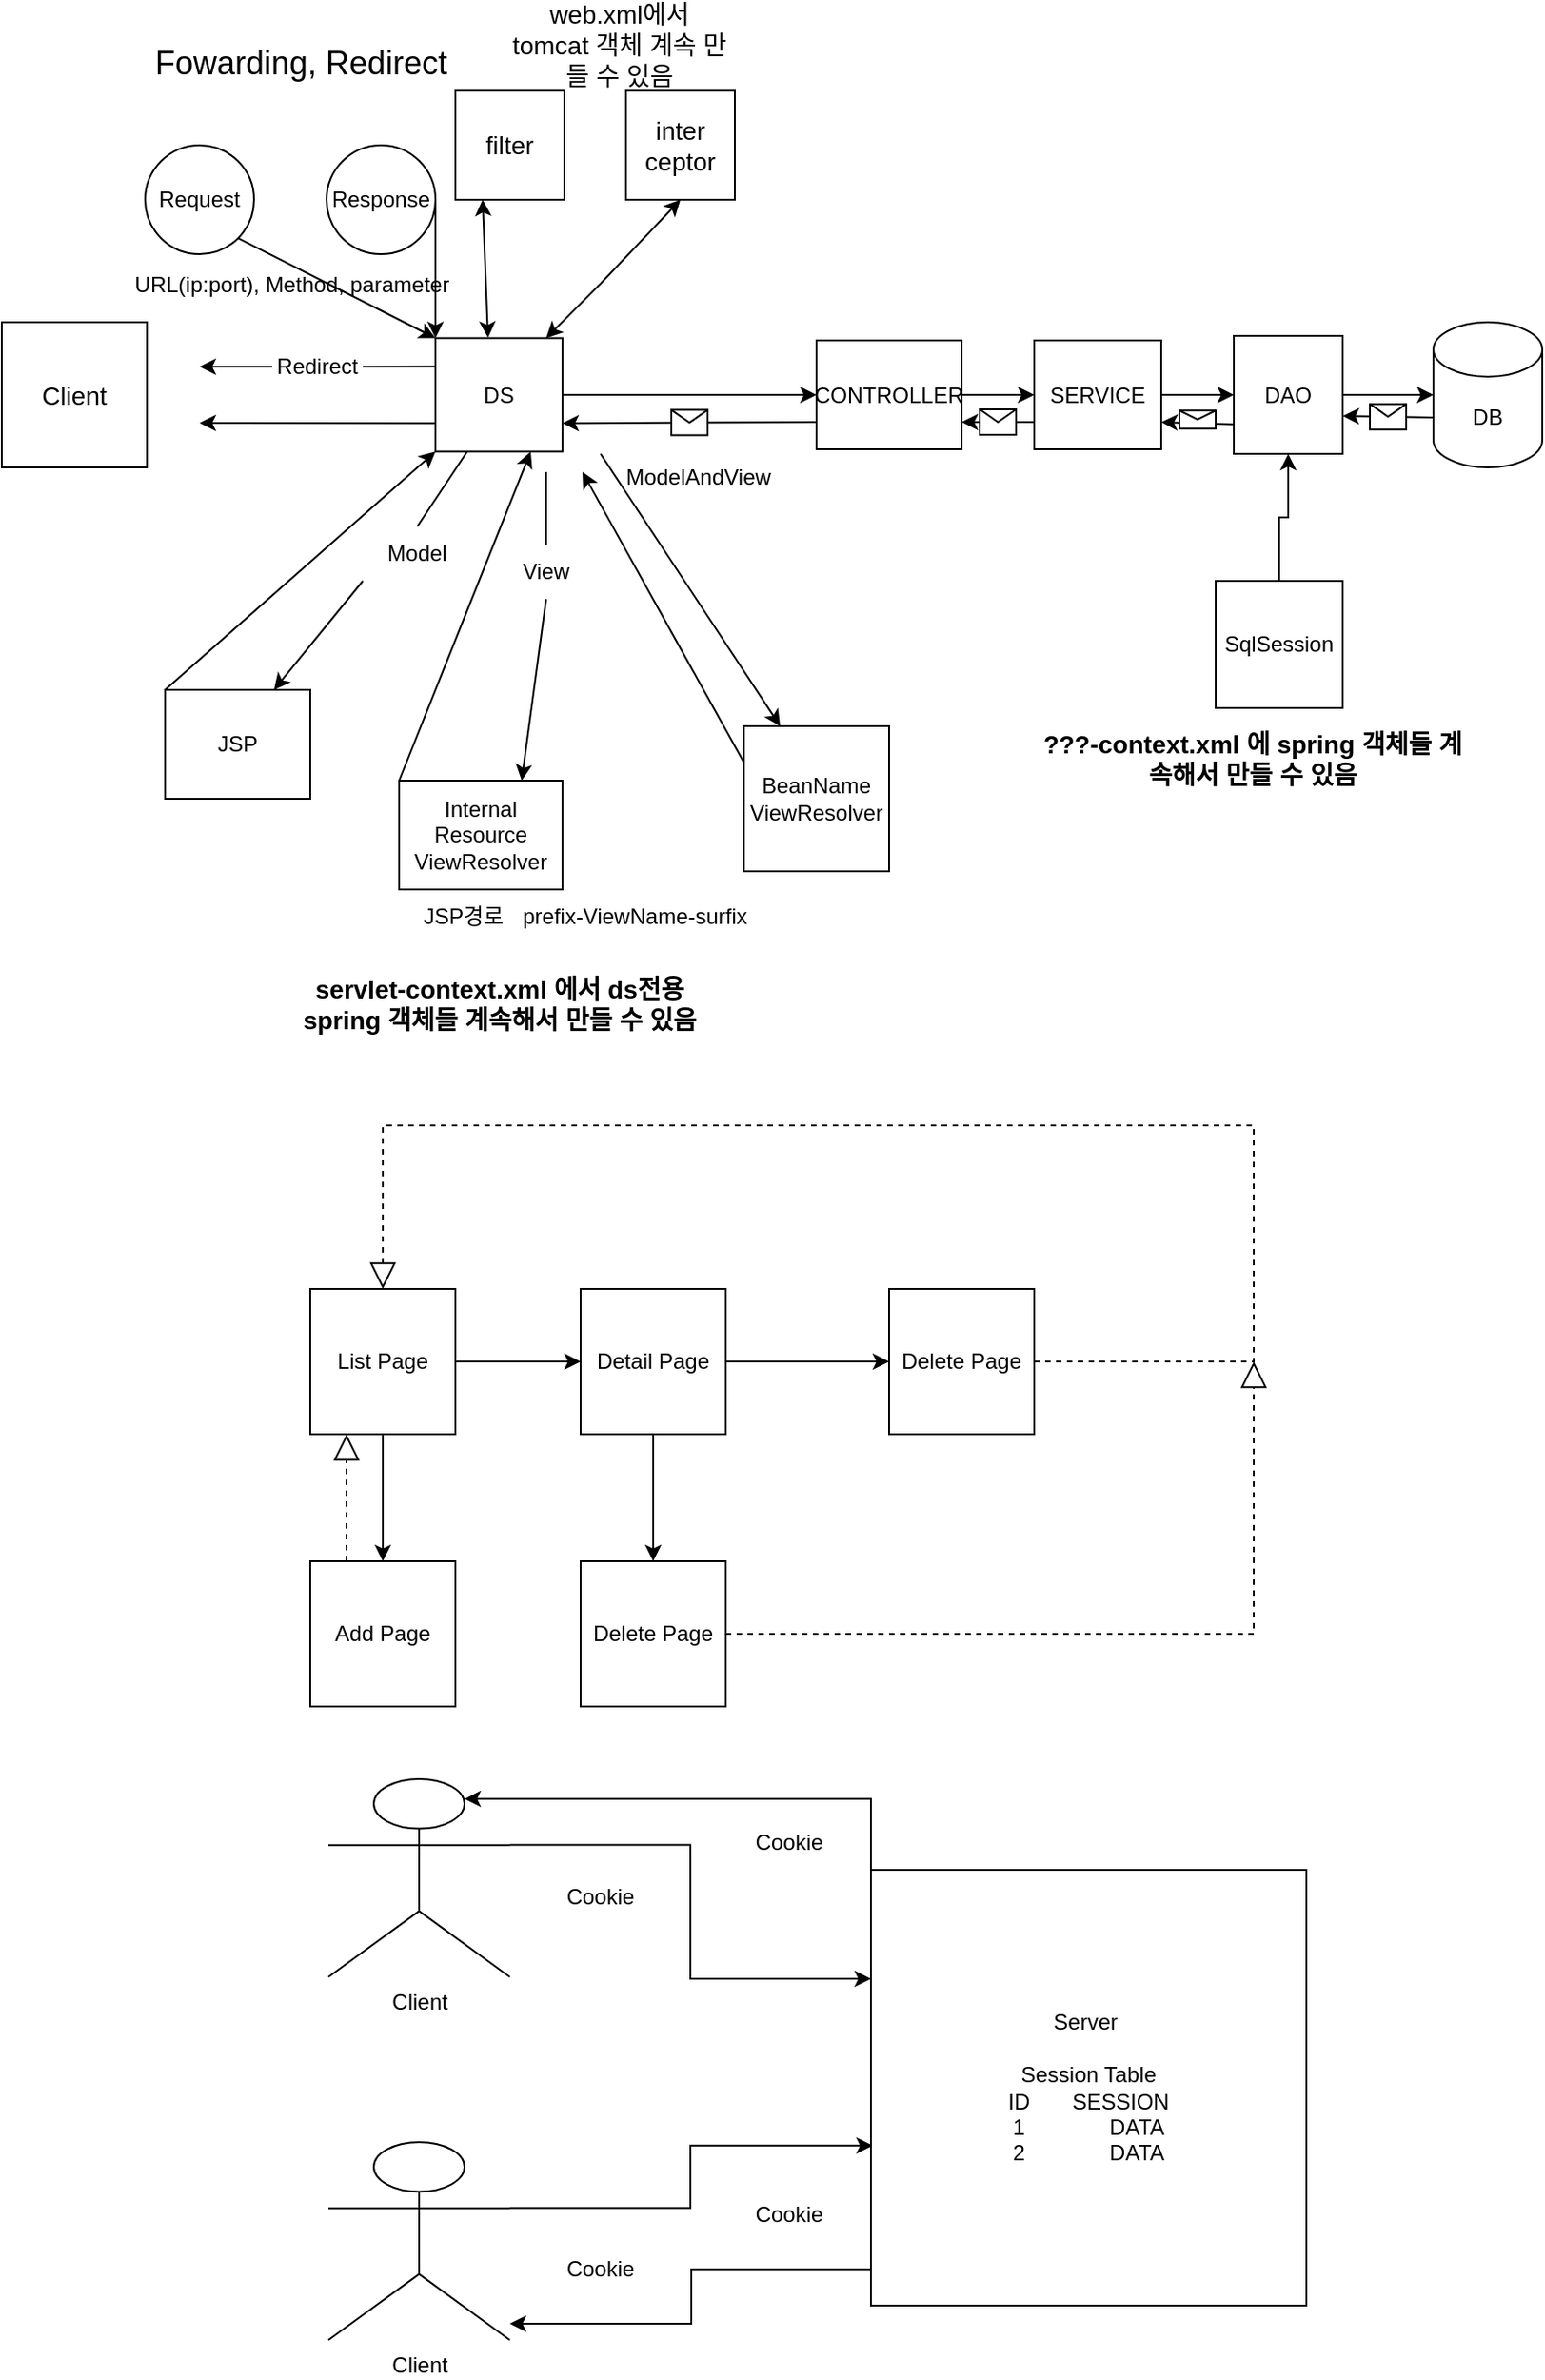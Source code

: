 <mxfile version="20.8.23" type="github" pages="4">
  <diagram name="페이지-1" id="sayw9rO7tbvS01IIlFyr">
    <mxGraphModel dx="2232" dy="864" grid="1" gridSize="10" guides="1" tooltips="1" connect="1" arrows="1" fold="1" page="1" pageScale="1" pageWidth="827" pageHeight="1169" math="0" shadow="0">
      <root>
        <mxCell id="0" />
        <mxCell id="1" parent="0" />
        <mxCell id="9UvphXqQE4aDw9bfN-vL-2" value="DAO" style="whiteSpace=wrap;html=1;" parent="1" vertex="1">
          <mxGeometry x="629" y="205" width="60" height="65" as="geometry" />
        </mxCell>
        <mxCell id="9UvphXqQE4aDw9bfN-vL-3" value="SERVICE" style="whiteSpace=wrap;html=1;" parent="1" vertex="1">
          <mxGeometry x="519" y="207.5" width="70" height="60" as="geometry" />
        </mxCell>
        <mxCell id="9UvphXqQE4aDw9bfN-vL-5" value="CONTROLLER" style="whiteSpace=wrap;html=1;" parent="1" vertex="1">
          <mxGeometry x="399" y="207.5" width="80" height="60" as="geometry" />
        </mxCell>
        <mxCell id="9UvphXqQE4aDw9bfN-vL-7" value="DS" style="whiteSpace=wrap;html=1;" parent="1" vertex="1">
          <mxGeometry x="189" y="206.25" width="70" height="62.5" as="geometry" />
        </mxCell>
        <mxCell id="9UvphXqQE4aDw9bfN-vL-9" value="JSP" style="rounded=0;whiteSpace=wrap;html=1;" parent="1" vertex="1">
          <mxGeometry x="40" y="400" width="80" height="60" as="geometry" />
        </mxCell>
        <mxCell id="9UvphXqQE4aDw9bfN-vL-10" value="Internal&lt;br&gt;Resource&lt;br&gt;ViewResolver" style="rounded=0;whiteSpace=wrap;html=1;" parent="1" vertex="1">
          <mxGeometry x="169" y="450" width="90" height="60" as="geometry" />
        </mxCell>
        <mxCell id="9UvphXqQE4aDw9bfN-vL-15" value="" style="endArrow=classic;html=1;rounded=0;entryX=0;entryY=0.5;entryDx=0;entryDy=0;" parent="1" source="9UvphXqQE4aDw9bfN-vL-7" target="9UvphXqQE4aDw9bfN-vL-5" edge="1">
          <mxGeometry width="50" height="50" relative="1" as="geometry">
            <mxPoint x="219" y="290" as="sourcePoint" />
            <mxPoint x="289.711" y="240" as="targetPoint" />
          </mxGeometry>
        </mxCell>
        <mxCell id="9UvphXqQE4aDw9bfN-vL-16" value="" style="endArrow=classic;html=1;rounded=0;entryX=0;entryY=0.5;entryDx=0;entryDy=0;" parent="1" source="9UvphXqQE4aDw9bfN-vL-5" target="9UvphXqQE4aDw9bfN-vL-3" edge="1">
          <mxGeometry width="50" height="50" relative="1" as="geometry">
            <mxPoint x="399" y="290" as="sourcePoint" />
            <mxPoint x="439" y="240" as="targetPoint" />
          </mxGeometry>
        </mxCell>
        <mxCell id="9UvphXqQE4aDw9bfN-vL-17" value="" style="endArrow=classic;html=1;rounded=0;entryX=0;entryY=0.5;entryDx=0;entryDy=0;" parent="1" source="9UvphXqQE4aDw9bfN-vL-3" target="9UvphXqQE4aDw9bfN-vL-2" edge="1">
          <mxGeometry width="50" height="50" relative="1" as="geometry">
            <mxPoint x="549" y="290" as="sourcePoint" />
            <mxPoint x="619.711" y="240" as="targetPoint" />
          </mxGeometry>
        </mxCell>
        <mxCell id="9UvphXqQE4aDw9bfN-vL-19" value="" style="endArrow=classic;html=1;rounded=0;entryX=0;entryY=0.5;entryDx=0;entryDy=0;entryPerimeter=0;" parent="1" source="9UvphXqQE4aDw9bfN-vL-2" target="9UvphXqQE4aDw9bfN-vL-39" edge="1">
          <mxGeometry width="50" height="50" relative="1" as="geometry">
            <mxPoint x="699" y="290" as="sourcePoint" />
            <mxPoint x="729" y="243" as="targetPoint" />
          </mxGeometry>
        </mxCell>
        <mxCell id="9UvphXqQE4aDw9bfN-vL-27" value="" style="endArrow=classic;html=1;rounded=0;entryX=1;entryY=0.75;entryDx=0;entryDy=0;exitX=0;exitY=0.75;exitDx=0;exitDy=0;" parent="1" source="9UvphXqQE4aDw9bfN-vL-3" target="9UvphXqQE4aDw9bfN-vL-5" edge="1">
          <mxGeometry relative="1" as="geometry">
            <mxPoint x="377.5" y="260" as="sourcePoint" />
            <mxPoint x="277.5" y="260" as="targetPoint" />
          </mxGeometry>
        </mxCell>
        <mxCell id="9UvphXqQE4aDw9bfN-vL-28" value="" style="shape=message;html=1;outlineConnect=0;" parent="9UvphXqQE4aDw9bfN-vL-27" vertex="1">
          <mxGeometry width="20" height="14" relative="1" as="geometry">
            <mxPoint x="-10" y="-7" as="offset" />
          </mxGeometry>
        </mxCell>
        <mxCell id="9UvphXqQE4aDw9bfN-vL-29" value="" style="endArrow=classic;html=1;rounded=0;exitX=0;exitY=0.75;exitDx=0;exitDy=0;entryX=1;entryY=0.75;entryDx=0;entryDy=0;" parent="1" source="9UvphXqQE4aDw9bfN-vL-2" target="9UvphXqQE4aDw9bfN-vL-3" edge="1">
          <mxGeometry relative="1" as="geometry">
            <mxPoint x="529" y="260" as="sourcePoint" />
            <mxPoint x="439" y="260" as="targetPoint" />
          </mxGeometry>
        </mxCell>
        <mxCell id="9UvphXqQE4aDw9bfN-vL-30" value="" style="shape=message;html=1;outlineConnect=0;" parent="9UvphXqQE4aDw9bfN-vL-29" vertex="1">
          <mxGeometry width="20" height="10" relative="1" as="geometry">
            <mxPoint x="-10" y="-7" as="offset" />
          </mxGeometry>
        </mxCell>
        <mxCell id="9UvphXqQE4aDw9bfN-vL-35" value="" style="endArrow=classic;html=1;rounded=0;entryX=1;entryY=0.679;entryDx=0;entryDy=0;exitX=0;exitY=0;exitDx=0;exitDy=52.5;exitPerimeter=0;entryPerimeter=0;" parent="1" source="9UvphXqQE4aDw9bfN-vL-39" target="9UvphXqQE4aDw9bfN-vL-2" edge="1">
          <mxGeometry relative="1" as="geometry">
            <mxPoint x="729" y="263" as="sourcePoint" />
            <mxPoint x="599" y="260" as="targetPoint" />
          </mxGeometry>
        </mxCell>
        <mxCell id="9UvphXqQE4aDw9bfN-vL-36" value="" style="shape=message;html=1;outlineConnect=0;" parent="9UvphXqQE4aDw9bfN-vL-35" vertex="1">
          <mxGeometry width="20" height="14" relative="1" as="geometry">
            <mxPoint x="-10" y="-7" as="offset" />
          </mxGeometry>
        </mxCell>
        <mxCell id="9UvphXqQE4aDw9bfN-vL-37" value="ModelAndView" style="text;html=1;strokeColor=none;fillColor=none;align=center;verticalAlign=middle;whiteSpace=wrap;rounded=0;" parent="1" vertex="1">
          <mxGeometry x="289" y="267.5" width="90" height="30" as="geometry" />
        </mxCell>
        <mxCell id="9UvphXqQE4aDw9bfN-vL-39" value="DB" style="shape=cylinder3;whiteSpace=wrap;html=1;boundedLbl=1;backgroundOutline=1;size=15;" parent="1" vertex="1">
          <mxGeometry x="739" y="197.5" width="60" height="80" as="geometry" />
        </mxCell>
        <mxCell id="9UvphXqQE4aDw9bfN-vL-41" value="" style="endArrow=classic;html=1;rounded=0;exitX=0;exitY=0.75;exitDx=0;exitDy=0;entryX=1;entryY=0.75;entryDx=0;entryDy=0;" parent="1" source="9UvphXqQE4aDw9bfN-vL-5" target="9UvphXqQE4aDw9bfN-vL-7" edge="1">
          <mxGeometry relative="1" as="geometry">
            <mxPoint x="209" y="260" as="sourcePoint" />
            <mxPoint x="139" y="260" as="targetPoint" />
          </mxGeometry>
        </mxCell>
        <mxCell id="9UvphXqQE4aDw9bfN-vL-42" value="" style="shape=message;html=1;outlineConnect=0;" parent="9UvphXqQE4aDw9bfN-vL-41" vertex="1">
          <mxGeometry width="20" height="14" relative="1" as="geometry">
            <mxPoint x="-10" y="-7" as="offset" />
          </mxGeometry>
        </mxCell>
        <mxCell id="9UvphXqQE4aDw9bfN-vL-43" value="" style="endArrow=classic;html=1;rounded=0;entryX=0;entryY=1;entryDx=0;entryDy=0;exitX=0;exitY=0;exitDx=0;exitDy=0;" parent="1" source="9UvphXqQE4aDw9bfN-vL-9" target="9UvphXqQE4aDw9bfN-vL-7" edge="1">
          <mxGeometry width="50" height="50" relative="1" as="geometry">
            <mxPoint x="139" y="370" as="sourcePoint" />
            <mxPoint x="189" y="320" as="targetPoint" />
          </mxGeometry>
        </mxCell>
        <mxCell id="9UvphXqQE4aDw9bfN-vL-44" value="" style="endArrow=classic;html=1;rounded=0;entryX=0.75;entryY=0;entryDx=0;entryDy=0;startArrow=none;exitX=0;exitY=1;exitDx=0;exitDy=0;" parent="1" source="9UvphXqQE4aDw9bfN-vL-45" target="9UvphXqQE4aDw9bfN-vL-9" edge="1">
          <mxGeometry width="50" height="50" relative="1" as="geometry">
            <mxPoint x="159" y="340" as="sourcePoint" />
            <mxPoint x="269" y="300" as="targetPoint" />
          </mxGeometry>
        </mxCell>
        <mxCell id="9UvphXqQE4aDw9bfN-vL-46" value="" style="endArrow=none;html=1;rounded=0;entryX=0.5;entryY=0;entryDx=0;entryDy=0;exitX=0.25;exitY=1;exitDx=0;exitDy=0;" parent="1" source="9UvphXqQE4aDw9bfN-vL-7" target="9UvphXqQE4aDw9bfN-vL-45" edge="1">
          <mxGeometry width="50" height="50" relative="1" as="geometry">
            <mxPoint x="236.5" y="268.75" as="sourcePoint" />
            <mxPoint x="199" y="370" as="targetPoint" />
          </mxGeometry>
        </mxCell>
        <mxCell id="9UvphXqQE4aDw9bfN-vL-45" value="Model" style="text;html=1;strokeColor=none;fillColor=none;align=center;verticalAlign=middle;whiteSpace=wrap;rounded=0;" parent="1" vertex="1">
          <mxGeometry x="149" y="310" width="60" height="30" as="geometry" />
        </mxCell>
        <mxCell id="9UvphXqQE4aDw9bfN-vL-47" value="" style="endArrow=classic;html=1;rounded=0;exitX=0;exitY=0;exitDx=0;exitDy=0;entryX=0.75;entryY=1;entryDx=0;entryDy=0;" parent="1" source="9UvphXqQE4aDw9bfN-vL-10" target="9UvphXqQE4aDw9bfN-vL-7" edge="1">
          <mxGeometry width="50" height="50" relative="1" as="geometry">
            <mxPoint x="279" y="350" as="sourcePoint" />
            <mxPoint x="329" y="300" as="targetPoint" />
          </mxGeometry>
        </mxCell>
        <mxCell id="9UvphXqQE4aDw9bfN-vL-48" value="" style="endArrow=classic;html=1;rounded=0;entryX=0.75;entryY=0;entryDx=0;entryDy=0;startArrow=none;" parent="1" target="9UvphXqQE4aDw9bfN-vL-10" edge="1">
          <mxGeometry width="50" height="50" relative="1" as="geometry">
            <mxPoint x="250" y="350" as="sourcePoint" />
            <mxPoint x="359" y="350" as="targetPoint" />
            <Array as="points" />
          </mxGeometry>
        </mxCell>
        <mxCell id="9UvphXqQE4aDw9bfN-vL-49" value="" style="endArrow=none;html=1;rounded=0;entryX=0.5;entryY=0;entryDx=0;entryDy=0;" parent="1" target="9UvphXqQE4aDw9bfN-vL-50" edge="1">
          <mxGeometry width="50" height="50" relative="1" as="geometry">
            <mxPoint x="250" y="280" as="sourcePoint" />
            <mxPoint x="356.5" y="370" as="targetPoint" />
          </mxGeometry>
        </mxCell>
        <mxCell id="9UvphXqQE4aDw9bfN-vL-50" value="View" style="text;html=1;strokeColor=none;fillColor=none;align=center;verticalAlign=middle;whiteSpace=wrap;rounded=0;" parent="1" vertex="1">
          <mxGeometry x="220" y="320" width="60" height="30" as="geometry" />
        </mxCell>
        <mxCell id="9UvphXqQE4aDw9bfN-vL-51" value="Request" style="ellipse;whiteSpace=wrap;html=1;aspect=fixed;" parent="1" vertex="1">
          <mxGeometry x="29" y="100" width="60" height="60" as="geometry" />
        </mxCell>
        <mxCell id="9UvphXqQE4aDw9bfN-vL-52" value="Response" style="ellipse;whiteSpace=wrap;html=1;aspect=fixed;" parent="1" vertex="1">
          <mxGeometry x="129" y="100" width="60" height="60" as="geometry" />
        </mxCell>
        <mxCell id="9UvphXqQE4aDw9bfN-vL-53" value="" style="endArrow=classic;html=1;rounded=0;entryX=0;entryY=0;entryDx=0;entryDy=0;exitX=1;exitY=0.5;exitDx=0;exitDy=0;" parent="1" source="9UvphXqQE4aDw9bfN-vL-52" target="9UvphXqQE4aDw9bfN-vL-7" edge="1">
          <mxGeometry width="50" height="50" relative="1" as="geometry">
            <mxPoint x="99" y="230" as="sourcePoint" />
            <mxPoint x="149" y="180" as="targetPoint" />
          </mxGeometry>
        </mxCell>
        <mxCell id="9UvphXqQE4aDw9bfN-vL-54" value="" style="endArrow=classic;html=1;rounded=0;entryX=0;entryY=0;entryDx=0;entryDy=0;exitX=1;exitY=1;exitDx=0;exitDy=0;" parent="1" source="9UvphXqQE4aDw9bfN-vL-51" target="9UvphXqQE4aDw9bfN-vL-7" edge="1">
          <mxGeometry width="50" height="50" relative="1" as="geometry">
            <mxPoint x="69" y="230" as="sourcePoint" />
            <mxPoint x="119" y="180" as="targetPoint" />
          </mxGeometry>
        </mxCell>
        <mxCell id="9UvphXqQE4aDw9bfN-vL-55" value="prefix-ViewName-surfix" style="text;html=1;strokeColor=none;fillColor=none;align=center;verticalAlign=middle;whiteSpace=wrap;rounded=0;" parent="1" vertex="1">
          <mxGeometry x="219" y="510" width="160" height="30" as="geometry" />
        </mxCell>
        <mxCell id="9UvphXqQE4aDw9bfN-vL-56" value="&lt;font style=&quot;font-size: 18px;&quot;&gt;Fowarding, Redirect&lt;/font&gt;" style="text;html=1;strokeColor=none;fillColor=none;align=center;verticalAlign=middle;whiteSpace=wrap;rounded=0;" parent="1" vertex="1">
          <mxGeometry x="30" y="40" width="170" height="30" as="geometry" />
        </mxCell>
        <mxCell id="9UvphXqQE4aDw9bfN-vL-57" value="&lt;font style=&quot;font-size: 12px;&quot;&gt;URL(ip:port), Method, parameter&lt;/font&gt;" style="text;html=1;strokeColor=none;fillColor=none;align=center;verticalAlign=middle;whiteSpace=wrap;rounded=0;fontSize=18;" parent="1" vertex="1">
          <mxGeometry y="160" width="220" height="30" as="geometry" />
        </mxCell>
        <mxCell id="9UvphXqQE4aDw9bfN-vL-58" value="" style="endArrow=classic;html=1;rounded=0;fontSize=12;exitX=0;exitY=0.5;exitDx=0;exitDy=0;startArrow=none;" parent="1" source="9UvphXqQE4aDw9bfN-vL-61" edge="1">
          <mxGeometry width="50" height="50" relative="1" as="geometry">
            <mxPoint x="109" y="260" as="sourcePoint" />
            <mxPoint x="59" y="222" as="targetPoint" />
          </mxGeometry>
        </mxCell>
        <mxCell id="9UvphXqQE4aDw9bfN-vL-59" value="" style="endArrow=classic;html=1;rounded=0;fontSize=12;exitX=0;exitY=0.75;exitDx=0;exitDy=0;" parent="1" source="9UvphXqQE4aDw9bfN-vL-7" edge="1">
          <mxGeometry width="50" height="50" relative="1" as="geometry">
            <mxPoint x="109" y="290" as="sourcePoint" />
            <mxPoint x="59" y="253" as="targetPoint" />
          </mxGeometry>
        </mxCell>
        <mxCell id="9UvphXqQE4aDw9bfN-vL-60" value="" style="endArrow=none;html=1;rounded=0;fontSize=12;exitX=0;exitY=0.25;exitDx=0;exitDy=0;" parent="1" source="9UvphXqQE4aDw9bfN-vL-7" target="9UvphXqQE4aDw9bfN-vL-61" edge="1">
          <mxGeometry width="50" height="50" relative="1" as="geometry">
            <mxPoint x="189" y="221.875" as="sourcePoint" />
            <mxPoint x="59" y="222" as="targetPoint" />
          </mxGeometry>
        </mxCell>
        <mxCell id="9UvphXqQE4aDw9bfN-vL-61" value="Redirect" style="text;html=1;strokeColor=none;fillColor=none;align=center;verticalAlign=middle;whiteSpace=wrap;rounded=0;fontSize=12;" parent="1" vertex="1">
          <mxGeometry x="99" y="207" width="50" height="30" as="geometry" />
        </mxCell>
        <mxCell id="LHPNSRR_vipN_zTF92HG-1" value="JSP경로" style="text;html=1;align=center;verticalAlign=middle;resizable=0;points=[];autosize=1;strokeColor=none;fillColor=none;" parent="1" vertex="1">
          <mxGeometry x="169" y="510" width="70" height="30" as="geometry" />
        </mxCell>
        <mxCell id="F3mSPRoAX71vT5a_9Pu8-4" value="" style="edgeStyle=orthogonalEdgeStyle;rounded=0;orthogonalLoop=1;jettySize=auto;html=1;" parent="1" source="F3mSPRoAX71vT5a_9Pu8-1" target="F3mSPRoAX71vT5a_9Pu8-3" edge="1">
          <mxGeometry relative="1" as="geometry" />
        </mxCell>
        <mxCell id="F3mSPRoAX71vT5a_9Pu8-5" value="" style="edgeStyle=orthogonalEdgeStyle;rounded=0;orthogonalLoop=1;jettySize=auto;html=1;" parent="1" source="F3mSPRoAX71vT5a_9Pu8-1" target="F3mSPRoAX71vT5a_9Pu8-2" edge="1">
          <mxGeometry relative="1" as="geometry" />
        </mxCell>
        <mxCell id="F3mSPRoAX71vT5a_9Pu8-1" value="List Page" style="whiteSpace=wrap;html=1;aspect=fixed;" parent="1" vertex="1">
          <mxGeometry x="120" y="730" width="80" height="80" as="geometry" />
        </mxCell>
        <mxCell id="F3mSPRoAX71vT5a_9Pu8-10" value="" style="edgeStyle=orthogonalEdgeStyle;rounded=0;orthogonalLoop=1;jettySize=auto;html=1;" parent="1" source="F3mSPRoAX71vT5a_9Pu8-2" target="F3mSPRoAX71vT5a_9Pu8-7" edge="1">
          <mxGeometry relative="1" as="geometry" />
        </mxCell>
        <mxCell id="F3mSPRoAX71vT5a_9Pu8-13" value="" style="edgeStyle=orthogonalEdgeStyle;rounded=0;orthogonalLoop=1;jettySize=auto;html=1;" parent="1" source="F3mSPRoAX71vT5a_9Pu8-2" target="F3mSPRoAX71vT5a_9Pu8-12" edge="1">
          <mxGeometry relative="1" as="geometry" />
        </mxCell>
        <mxCell id="F3mSPRoAX71vT5a_9Pu8-2" value="Detail Page" style="whiteSpace=wrap;html=1;aspect=fixed;" parent="1" vertex="1">
          <mxGeometry x="269" y="730" width="80" height="80" as="geometry" />
        </mxCell>
        <mxCell id="F3mSPRoAX71vT5a_9Pu8-3" value="Add Page" style="whiteSpace=wrap;html=1;aspect=fixed;" parent="1" vertex="1">
          <mxGeometry x="120" y="880" width="80" height="80" as="geometry" />
        </mxCell>
        <mxCell id="F3mSPRoAX71vT5a_9Pu8-7" value="Delete Page" style="whiteSpace=wrap;html=1;aspect=fixed;" parent="1" vertex="1">
          <mxGeometry x="439" y="730" width="80" height="80" as="geometry" />
        </mxCell>
        <mxCell id="F3mSPRoAX71vT5a_9Pu8-8" value="" style="endArrow=block;dashed=1;endFill=0;endSize=12;html=1;rounded=0;exitX=0.25;exitY=0;exitDx=0;exitDy=0;entryX=0.25;entryY=1;entryDx=0;entryDy=0;" parent="1" source="F3mSPRoAX71vT5a_9Pu8-3" target="F3mSPRoAX71vT5a_9Pu8-1" edge="1">
          <mxGeometry width="160" relative="1" as="geometry">
            <mxPoint x="240" y="700" as="sourcePoint" />
            <mxPoint x="400" y="700" as="targetPoint" />
          </mxGeometry>
        </mxCell>
        <mxCell id="F3mSPRoAX71vT5a_9Pu8-11" value="" style="endArrow=block;dashed=1;endFill=0;endSize=12;html=1;rounded=0;exitX=1;exitY=0.5;exitDx=0;exitDy=0;entryX=0.5;entryY=0;entryDx=0;entryDy=0;" parent="1" source="F3mSPRoAX71vT5a_9Pu8-7" target="F3mSPRoAX71vT5a_9Pu8-1" edge="1">
          <mxGeometry width="160" relative="1" as="geometry">
            <mxPoint x="490" y="720" as="sourcePoint" />
            <mxPoint x="400" y="700" as="targetPoint" />
            <Array as="points">
              <mxPoint x="640" y="770" />
              <mxPoint x="640" y="640" />
              <mxPoint x="160" y="640" />
            </Array>
          </mxGeometry>
        </mxCell>
        <mxCell id="F3mSPRoAX71vT5a_9Pu8-12" value="Delete Page" style="whiteSpace=wrap;html=1;aspect=fixed;" parent="1" vertex="1">
          <mxGeometry x="269" y="880" width="80" height="80" as="geometry" />
        </mxCell>
        <mxCell id="F3mSPRoAX71vT5a_9Pu8-14" value="" style="endArrow=block;dashed=1;endFill=0;endSize=12;html=1;rounded=0;exitX=1;exitY=0.5;exitDx=0;exitDy=0;" parent="1" source="F3mSPRoAX71vT5a_9Pu8-12" edge="1">
          <mxGeometry width="160" relative="1" as="geometry">
            <mxPoint x="380" y="919.58" as="sourcePoint" />
            <mxPoint x="640" y="770" as="targetPoint" />
            <Array as="points">
              <mxPoint x="640" y="920" />
            </Array>
          </mxGeometry>
        </mxCell>
        <mxCell id="d8g-K_QxA2grWtrwy55E-10" style="edgeStyle=orthogonalEdgeStyle;rounded=0;orthogonalLoop=1;jettySize=auto;html=1;exitX=1;exitY=0.333;exitDx=0;exitDy=0;exitPerimeter=0;entryX=0;entryY=0.25;entryDx=0;entryDy=0;fontFamily=Helvetica;fontSize=12;fontColor=default;" parent="1" source="d8g-K_QxA2grWtrwy55E-2" target="d8g-K_QxA2grWtrwy55E-9" edge="1">
          <mxGeometry relative="1" as="geometry" />
        </mxCell>
        <mxCell id="d8g-K_QxA2grWtrwy55E-2" value="Client" style="shape=umlActor;verticalLabelPosition=bottom;verticalAlign=top;html=1;outlineConnect=0;" parent="1" vertex="1">
          <mxGeometry x="130" y="1000" width="100" height="109" as="geometry" />
        </mxCell>
        <mxCell id="d8g-K_QxA2grWtrwy55E-11" style="edgeStyle=orthogonalEdgeStyle;rounded=0;orthogonalLoop=1;jettySize=auto;html=1;exitX=1;exitY=0.333;exitDx=0;exitDy=0;exitPerimeter=0;entryX=0.004;entryY=0.633;entryDx=0;entryDy=0;entryPerimeter=0;fontFamily=Helvetica;fontSize=12;fontColor=default;" parent="1" source="d8g-K_QxA2grWtrwy55E-8" target="d8g-K_QxA2grWtrwy55E-9" edge="1">
          <mxGeometry relative="1" as="geometry" />
        </mxCell>
        <mxCell id="d8g-K_QxA2grWtrwy55E-8" value="Client" style="shape=umlActor;verticalLabelPosition=bottom;verticalAlign=top;html=1;outlineConnect=0;" parent="1" vertex="1">
          <mxGeometry x="130" y="1200" width="100" height="109" as="geometry" />
        </mxCell>
        <mxCell id="d8g-K_QxA2grWtrwy55E-12" style="edgeStyle=orthogonalEdgeStyle;rounded=0;orthogonalLoop=1;jettySize=auto;html=1;exitX=0;exitY=0.75;exitDx=0;exitDy=0;fontFamily=Helvetica;fontSize=12;fontColor=default;" parent="1" source="d8g-K_QxA2grWtrwy55E-9" target="d8g-K_QxA2grWtrwy55E-8" edge="1">
          <mxGeometry relative="1" as="geometry">
            <Array as="points">
              <mxPoint x="429" y="1270" />
              <mxPoint x="330" y="1270" />
              <mxPoint x="330" y="1300" />
            </Array>
          </mxGeometry>
        </mxCell>
        <mxCell id="d8g-K_QxA2grWtrwy55E-13" style="edgeStyle=orthogonalEdgeStyle;rounded=0;orthogonalLoop=1;jettySize=auto;html=1;exitX=0;exitY=0;exitDx=0;exitDy=0;entryX=0.75;entryY=0.1;entryDx=0;entryDy=0;entryPerimeter=0;fontFamily=Helvetica;fontSize=12;fontColor=default;" parent="1" source="d8g-K_QxA2grWtrwy55E-9" target="d8g-K_QxA2grWtrwy55E-2" edge="1">
          <mxGeometry relative="1" as="geometry" />
        </mxCell>
        <mxCell id="d8g-K_QxA2grWtrwy55E-9" value="Server&amp;nbsp;&lt;br&gt;&lt;br&gt;Session Table&lt;br&gt;ID&amp;nbsp; &amp;nbsp; &amp;nbsp; &amp;nbsp;SESSION&lt;br&gt;1&amp;nbsp; &amp;nbsp; &amp;nbsp; &amp;nbsp; &amp;nbsp; &amp;nbsp; &amp;nbsp; DATA&lt;br&gt;2&amp;nbsp; &amp;nbsp; &amp;nbsp; &amp;nbsp; &amp;nbsp; &amp;nbsp; &amp;nbsp; DATA" style="whiteSpace=wrap;html=1;aspect=fixed;strokeColor=default;fontFamily=Helvetica;fontSize=12;fontColor=default;fillColor=default;" parent="1" vertex="1">
          <mxGeometry x="429" y="1050" width="240" height="240" as="geometry" />
        </mxCell>
        <mxCell id="d8g-K_QxA2grWtrwy55E-14" value="Cookie" style="text;html=1;strokeColor=none;fillColor=none;align=center;verticalAlign=middle;whiteSpace=wrap;rounded=0;fontSize=12;fontFamily=Helvetica;fontColor=default;" parent="1" vertex="1">
          <mxGeometry x="250" y="1050" width="60" height="30" as="geometry" />
        </mxCell>
        <mxCell id="d8g-K_QxA2grWtrwy55E-15" value="Cookie" style="text;html=1;strokeColor=none;fillColor=none;align=center;verticalAlign=middle;whiteSpace=wrap;rounded=0;fontSize=12;fontFamily=Helvetica;fontColor=default;" parent="1" vertex="1">
          <mxGeometry x="354" y="1020" width="60" height="30" as="geometry" />
        </mxCell>
        <mxCell id="d8g-K_QxA2grWtrwy55E-16" value="Cookie" style="text;html=1;strokeColor=none;fillColor=none;align=center;verticalAlign=middle;whiteSpace=wrap;rounded=0;fontSize=12;fontFamily=Helvetica;fontColor=default;" parent="1" vertex="1">
          <mxGeometry x="249.5" y="1254.5" width="60" height="30" as="geometry" />
        </mxCell>
        <mxCell id="d8g-K_QxA2grWtrwy55E-17" value="Cookie" style="text;html=1;strokeColor=none;fillColor=none;align=center;verticalAlign=middle;whiteSpace=wrap;rounded=0;fontSize=12;fontFamily=Helvetica;fontColor=default;" parent="1" vertex="1">
          <mxGeometry x="353.5" y="1224.5" width="60" height="30" as="geometry" />
        </mxCell>
        <mxCell id="XYoYRP7dbMhdnck9heIl-1" value="BeanName&lt;br&gt;ViewResolver" style="whiteSpace=wrap;html=1;aspect=fixed;" parent="1" vertex="1">
          <mxGeometry x="359" y="420" width="80" height="80" as="geometry" />
        </mxCell>
        <mxCell id="XYoYRP7dbMhdnck9heIl-2" value="" style="endArrow=classic;html=1;rounded=0;exitX=0;exitY=0.25;exitDx=0;exitDy=0;" parent="1" source="XYoYRP7dbMhdnck9heIl-1" edge="1">
          <mxGeometry width="50" height="50" relative="1" as="geometry">
            <mxPoint x="460" y="420" as="sourcePoint" />
            <mxPoint x="270" y="280" as="targetPoint" />
            <Array as="points" />
          </mxGeometry>
        </mxCell>
        <mxCell id="XYoYRP7dbMhdnck9heIl-3" value="" style="endArrow=classic;html=1;rounded=0;entryX=0.25;entryY=0;entryDx=0;entryDy=0;" parent="1" target="XYoYRP7dbMhdnck9heIl-1" edge="1">
          <mxGeometry width="50" height="50" relative="1" as="geometry">
            <mxPoint x="280" y="270" as="sourcePoint" />
            <mxPoint x="500" y="380" as="targetPoint" />
          </mxGeometry>
        </mxCell>
        <mxCell id="XYoYRP7dbMhdnck9heIl-4" value="&lt;font style=&quot;font-size: 14px;&quot;&gt;&lt;b&gt;servlet-context.xml 에서 ds전용 spring 객체들 계속해서 만들 수 있음&lt;br&gt;&lt;/b&gt;&lt;/font&gt;" style="text;html=1;strokeColor=none;fillColor=none;align=center;verticalAlign=middle;whiteSpace=wrap;rounded=0;" parent="1" vertex="1">
          <mxGeometry x="103.5" y="560" width="241" height="25" as="geometry" />
        </mxCell>
        <mxCell id="XYoYRP7dbMhdnck9heIl-5" value="Client" style="whiteSpace=wrap;html=1;aspect=fixed;fontSize=14;" parent="1" vertex="1">
          <mxGeometry x="-50" y="197.5" width="80" height="80" as="geometry" />
        </mxCell>
        <mxCell id="XYoYRP7dbMhdnck9heIl-8" value="filter" style="whiteSpace=wrap;html=1;aspect=fixed;fontSize=14;" parent="1" vertex="1">
          <mxGeometry x="200" y="70" width="60" height="60" as="geometry" />
        </mxCell>
        <mxCell id="XYoYRP7dbMhdnck9heIl-9" value="inter&lt;br&gt;ceptor" style="whiteSpace=wrap;html=1;aspect=fixed;fontSize=14;" parent="1" vertex="1">
          <mxGeometry x="294" y="70" width="60" height="60" as="geometry" />
        </mxCell>
        <mxCell id="XYoYRP7dbMhdnck9heIl-13" value="" style="endArrow=classic;startArrow=classic;html=1;rounded=0;fontSize=14;entryX=0.25;entryY=1;entryDx=0;entryDy=0;exitX=0.414;exitY=-0.004;exitDx=0;exitDy=0;exitPerimeter=0;" parent="1" edge="1" target="XYoYRP7dbMhdnck9heIl-8" source="9UvphXqQE4aDw9bfN-vL-7">
          <mxGeometry width="50" height="50" relative="1" as="geometry">
            <mxPoint x="220" y="200" as="sourcePoint" />
            <mxPoint x="220" y="140" as="targetPoint" />
          </mxGeometry>
        </mxCell>
        <mxCell id="XYoYRP7dbMhdnck9heIl-14" value="" style="endArrow=classic;startArrow=classic;html=1;rounded=0;fontSize=14;entryX=0.5;entryY=1;entryDx=0;entryDy=0;" parent="1" edge="1" target="XYoYRP7dbMhdnck9heIl-9">
          <mxGeometry width="50" height="50" relative="1" as="geometry">
            <mxPoint x="250" y="206.25" as="sourcePoint" />
            <mxPoint x="290" y="166.25" as="targetPoint" />
            <Array as="points">
              <mxPoint x="270" y="186.25" />
              <mxPoint x="280" y="176.25" />
            </Array>
          </mxGeometry>
        </mxCell>
        <mxCell id="XYoYRP7dbMhdnck9heIl-16" value="web.xml에서 tomcat 객체 계속 만들 수 있음" style="text;html=1;strokeColor=none;fillColor=none;align=center;verticalAlign=middle;whiteSpace=wrap;rounded=0;fontSize=14;" parent="1" vertex="1">
          <mxGeometry x="230" y="30" width="121" height="30" as="geometry" />
        </mxCell>
        <mxCell id="2Na72p_Z-KiafIRG1AjZ-1" value="&lt;font style=&quot;font-size: 14px;&quot;&gt;&lt;b&gt;&lt;br&gt;???-context.xml 에 spring 객체들 계속해서 만들 수 있음&lt;br&gt;&lt;/b&gt;&lt;/font&gt;" style="text;html=1;strokeColor=none;fillColor=none;align=center;verticalAlign=middle;whiteSpace=wrap;rounded=0;" vertex="1" parent="1">
          <mxGeometry x="519" y="415" width="241" height="30" as="geometry" />
        </mxCell>
        <mxCell id="2Na72p_Z-KiafIRG1AjZ-3" value="" style="edgeStyle=orthogonalEdgeStyle;rounded=0;orthogonalLoop=1;jettySize=auto;html=1;entryX=0.5;entryY=1;entryDx=0;entryDy=0;exitX=0.5;exitY=0;exitDx=0;exitDy=0;" edge="1" parent="1" source="2Na72p_Z-KiafIRG1AjZ-2" target="9UvphXqQE4aDw9bfN-vL-2">
          <mxGeometry relative="1" as="geometry" />
        </mxCell>
        <mxCell id="2Na72p_Z-KiafIRG1AjZ-2" value="SqlSession" style="whiteSpace=wrap;html=1;aspect=fixed;" vertex="1" parent="1">
          <mxGeometry x="619" y="340" width="70" height="70" as="geometry" />
        </mxCell>
      </root>
    </mxGraphModel>
  </diagram>
  <diagram id="4-7YW6rvqAmz8nTC65Zh" name="페이지-2">
    <mxGraphModel dx="1434" dy="756" grid="1" gridSize="10" guides="1" tooltips="1" connect="1" arrows="1" fold="1" page="1" pageScale="1" pageWidth="1169" pageHeight="827" math="0" shadow="0">
      <root>
        <mxCell id="0" />
        <mxCell id="1" parent="0" />
        <mxCell id="aifYJP49HdyUbDu9bETy-1" value="ProductDAO" style="swimlane;fontStyle=1;align=center;verticalAlign=top;childLayout=stackLayout;horizontal=1;startSize=26;horizontalStack=0;resizeParent=1;resizeParentMax=0;resizeLast=0;collapsible=1;marginBottom=0;" parent="1" vertex="1">
          <mxGeometry x="840" y="60" width="280" height="130" as="geometry" />
        </mxCell>
        <mxCell id="aifYJP49HdyUbDu9bETy-2" value="- sqlSession : SqlSession&#xa;-NAMESPACE : String" style="text;strokeColor=none;fillColor=none;align=left;verticalAlign=top;spacingLeft=4;spacingRight=4;overflow=hidden;rotatable=0;points=[[0,0.5],[1,0.5]];portConstraint=eastwest;" parent="aifYJP49HdyUbDu9bETy-1" vertex="1">
          <mxGeometry y="26" width="280" height="34" as="geometry" />
        </mxCell>
        <mxCell id="aifYJP49HdyUbDu9bETy-3" value="" style="line;strokeWidth=1;fillColor=none;align=left;verticalAlign=middle;spacingTop=-1;spacingLeft=3;spacingRight=3;rotatable=0;labelPosition=right;points=[];portConstraint=eastwest;strokeColor=inherit;" parent="aifYJP49HdyUbDu9bETy-1" vertex="1">
          <mxGeometry y="60" width="280" height="8" as="geometry" />
        </mxCell>
        <mxCell id="aifYJP49HdyUbDu9bETy-4" value="+ getProductList() :  List&lt;ProductDTO&gt;&#xa;+ getProductDetail(ProductDTO) : ProductDTO&#xa;+ setAddProduct(ProductDTO) : int " style="text;strokeColor=none;fillColor=none;align=left;verticalAlign=top;spacingLeft=4;spacingRight=4;overflow=hidden;rotatable=0;points=[[0,0.5],[1,0.5]];portConstraint=eastwest;" parent="aifYJP49HdyUbDu9bETy-1" vertex="1">
          <mxGeometry y="68" width="280" height="62" as="geometry" />
        </mxCell>
        <mxCell id="aifYJP49HdyUbDu9bETy-5" value="&lt;font style=&quot;font-size: 18px;&quot;&gt;Product&lt;/font&gt;" style="text;html=1;strokeColor=none;fillColor=none;align=center;verticalAlign=middle;whiteSpace=wrap;rounded=0;strokeWidth=1;" parent="1" vertex="1">
          <mxGeometry x="40" y="20" width="60" height="30" as="geometry" />
        </mxCell>
        <mxCell id="aifYJP49HdyUbDu9bETy-6" value="ProductService" style="swimlane;fontStyle=1;align=center;verticalAlign=top;childLayout=stackLayout;horizontal=1;startSize=26;horizontalStack=0;resizeParent=1;resizeParentMax=0;resizeLast=0;collapsible=1;marginBottom=0;" parent="1" vertex="1">
          <mxGeometry x="400" y="60" width="360" height="140" as="geometry" />
        </mxCell>
        <mxCell id="aifYJP49HdyUbDu9bETy-7" value="- productDAO : ProductDAO" style="text;strokeColor=none;fillColor=none;align=left;verticalAlign=top;spacingLeft=4;spacingRight=4;overflow=hidden;rotatable=0;points=[[0,0.5],[1,0.5]];portConstraint=eastwest;" parent="aifYJP49HdyUbDu9bETy-6" vertex="1">
          <mxGeometry y="26" width="360" height="24" as="geometry" />
        </mxCell>
        <mxCell id="aifYJP49HdyUbDu9bETy-8" value="" style="line;strokeWidth=1;fillColor=none;align=left;verticalAlign=middle;spacingTop=-1;spacingLeft=3;spacingRight=3;rotatable=0;labelPosition=right;points=[];portConstraint=eastwest;strokeColor=inherit;" parent="aifYJP49HdyUbDu9bETy-6" vertex="1">
          <mxGeometry y="50" width="360" height="8" as="geometry" />
        </mxCell>
        <mxCell id="aifYJP49HdyUbDu9bETy-9" value="+ getProductList() :  List&lt;ProductDTO&gt;&#xa;+ getProductDetail(ProductDTO) : ProductDTO&#xa;+ setAddProduct(ProductDTO) : List&lt;ProductOptionDTO&gt; int " style="text;strokeColor=none;fillColor=none;align=left;verticalAlign=top;spacingLeft=4;spacingRight=4;overflow=hidden;rotatable=0;points=[[0,0.5],[1,0.5]];portConstraint=eastwest;" parent="aifYJP49HdyUbDu9bETy-6" vertex="1">
          <mxGeometry y="58" width="360" height="82" as="geometry" />
        </mxCell>
        <mxCell id="aifYJP49HdyUbDu9bETy-10" value="ProductController" style="swimlane;fontStyle=1;align=center;verticalAlign=top;childLayout=stackLayout;horizontal=1;startSize=26;horizontalStack=0;resizeParent=1;resizeParentMax=0;resizeLast=0;collapsible=1;marginBottom=0;" parent="1" vertex="1">
          <mxGeometry x="40" y="60" width="280" height="140" as="geometry" />
        </mxCell>
        <mxCell id="aifYJP49HdyUbDu9bETy-11" value="- productService : ProductService" style="text;strokeColor=none;fillColor=none;align=left;verticalAlign=top;spacingLeft=4;spacingRight=4;overflow=hidden;rotatable=0;points=[[0,0.5],[1,0.5]];portConstraint=eastwest;" parent="aifYJP49HdyUbDu9bETy-10" vertex="1">
          <mxGeometry y="26" width="280" height="26" as="geometry" />
        </mxCell>
        <mxCell id="aifYJP49HdyUbDu9bETy-12" value="" style="line;strokeWidth=1;fillColor=none;align=left;verticalAlign=middle;spacingTop=-1;spacingLeft=3;spacingRight=3;rotatable=0;labelPosition=right;points=[];portConstraint=eastwest;strokeColor=inherit;" parent="aifYJP49HdyUbDu9bETy-10" vertex="1">
          <mxGeometry y="52" width="280" height="8" as="geometry" />
        </mxCell>
        <mxCell id="aifYJP49HdyUbDu9bETy-13" value="+ getProductList() :  ModelAndView&#xa;+ getProductDetail(ProductDTO) : String&#xa;+ setAddProduct(ProductDTO) : String&#xa;+ setAddProduct() : void" style="text;strokeColor=none;fillColor=none;align=left;verticalAlign=top;spacingLeft=4;spacingRight=4;overflow=hidden;rotatable=0;points=[[0,0.5],[1,0.5]];portConstraint=eastwest;" parent="aifYJP49HdyUbDu9bETy-10" vertex="1">
          <mxGeometry y="60" width="280" height="80" as="geometry" />
        </mxCell>
        <mxCell id="aifYJP49HdyUbDu9bETy-15" value="" style="endArrow=classic;html=1;rounded=0;fontSize=18;exitX=1;exitY=0.5;exitDx=0;exitDy=0;entryX=0;entryY=0.5;entryDx=0;entryDy=0;" parent="1" source="aifYJP49HdyUbDu9bETy-13" target="aifYJP49HdyUbDu9bETy-9" edge="1">
          <mxGeometry width="50" height="50" relative="1" as="geometry">
            <mxPoint x="610" y="360" as="sourcePoint" />
            <mxPoint x="660" y="310" as="targetPoint" />
          </mxGeometry>
        </mxCell>
        <mxCell id="aifYJP49HdyUbDu9bETy-16" value="" style="endArrow=classic;html=1;rounded=0;fontSize=18;exitX=1;exitY=0.5;exitDx=0;exitDy=0;entryX=0;entryY=0.5;entryDx=0;entryDy=0;" parent="1" source="aifYJP49HdyUbDu9bETy-9" target="aifYJP49HdyUbDu9bETy-4" edge="1">
          <mxGeometry width="50" height="50" relative="1" as="geometry">
            <mxPoint x="830" y="270" as="sourcePoint" />
            <mxPoint x="880" y="220" as="targetPoint" />
          </mxGeometry>
        </mxCell>
      </root>
    </mxGraphModel>
  </diagram>
  <diagram id="sVu2otVe9EUAvuTnqOVU" name="페이지-3">
    <mxGraphModel dx="1641" dy="689" grid="1" gridSize="10" guides="1" tooltips="1" connect="1" arrows="1" fold="1" page="1" pageScale="1" pageWidth="1169" pageHeight="827" math="0" shadow="0">
      <root>
        <mxCell id="0" />
        <mxCell id="1" parent="0" />
        <mxCell id="b7pIQws3qkWmgiwaMkAN-1" value="Member" style="text;html=1;strokeColor=none;fillColor=none;align=center;verticalAlign=middle;whiteSpace=wrap;rounded=0;fontSize=18;" parent="1" vertex="1">
          <mxGeometry x="43" y="40" width="90" height="30" as="geometry" />
        </mxCell>
        <mxCell id="b7pIQws3qkWmgiwaMkAN-2" value="ProductDAO" style="swimlane;fontStyle=1;align=center;verticalAlign=top;childLayout=stackLayout;horizontal=1;startSize=26;horizontalStack=0;resizeParent=1;resizeParentMax=0;resizeLast=0;collapsible=1;marginBottom=0;" parent="1" vertex="1">
          <mxGeometry x="847" y="90" width="280" height="130" as="geometry" />
        </mxCell>
        <mxCell id="b7pIQws3qkWmgiwaMkAN-3" value="- sqlSession : SqlSession&#xa;-NAMESPACE : String" style="text;strokeColor=none;fillColor=none;align=left;verticalAlign=top;spacingLeft=4;spacingRight=4;overflow=hidden;rotatable=0;points=[[0,0.5],[1,0.5]];portConstraint=eastwest;" parent="b7pIQws3qkWmgiwaMkAN-2" vertex="1">
          <mxGeometry y="26" width="280" height="34" as="geometry" />
        </mxCell>
        <mxCell id="b7pIQws3qkWmgiwaMkAN-4" value="" style="line;strokeWidth=1;fillColor=none;align=left;verticalAlign=middle;spacingTop=-1;spacingLeft=3;spacingRight=3;rotatable=0;labelPosition=right;points=[];portConstraint=eastwest;strokeColor=inherit;" parent="b7pIQws3qkWmgiwaMkAN-2" vertex="1">
          <mxGeometry y="60" width="280" height="8" as="geometry" />
        </mxCell>
        <mxCell id="b7pIQws3qkWmgiwaMkAN-5" value="+ setAddMember(MemberDTO) : int " style="text;strokeColor=none;fillColor=none;align=left;verticalAlign=top;spacingLeft=4;spacingRight=4;overflow=hidden;rotatable=0;points=[[0,0.5],[1,0.5]];portConstraint=eastwest;" parent="b7pIQws3qkWmgiwaMkAN-2" vertex="1">
          <mxGeometry y="68" width="280" height="62" as="geometry" />
        </mxCell>
        <mxCell id="b7pIQws3qkWmgiwaMkAN-6" value="ProductService" style="swimlane;fontStyle=1;align=center;verticalAlign=top;childLayout=stackLayout;horizontal=1;startSize=26;horizontalStack=0;resizeParent=1;resizeParentMax=0;resizeLast=0;collapsible=1;marginBottom=0;" parent="1" vertex="1">
          <mxGeometry x="407" y="90" width="360" height="140" as="geometry" />
        </mxCell>
        <mxCell id="b7pIQws3qkWmgiwaMkAN-7" value="- memberDAO : MemberDAO" style="text;strokeColor=none;fillColor=none;align=left;verticalAlign=top;spacingLeft=4;spacingRight=4;overflow=hidden;rotatable=0;points=[[0,0.5],[1,0.5]];portConstraint=eastwest;" parent="b7pIQws3qkWmgiwaMkAN-6" vertex="1">
          <mxGeometry y="26" width="360" height="24" as="geometry" />
        </mxCell>
        <mxCell id="b7pIQws3qkWmgiwaMkAN-8" value="" style="line;strokeWidth=1;fillColor=none;align=left;verticalAlign=middle;spacingTop=-1;spacingLeft=3;spacingRight=3;rotatable=0;labelPosition=right;points=[];portConstraint=eastwest;strokeColor=inherit;" parent="b7pIQws3qkWmgiwaMkAN-6" vertex="1">
          <mxGeometry y="50" width="360" height="8" as="geometry" />
        </mxCell>
        <mxCell id="b7pIQws3qkWmgiwaMkAN-9" value="+ setAddMember(MemberDTO) : List&lt;MemberOptionDTO&gt; int " style="text;strokeColor=none;fillColor=none;align=left;verticalAlign=top;spacingLeft=4;spacingRight=4;overflow=hidden;rotatable=0;points=[[0,0.5],[1,0.5]];portConstraint=eastwest;" parent="b7pIQws3qkWmgiwaMkAN-6" vertex="1">
          <mxGeometry y="58" width="360" height="82" as="geometry" />
        </mxCell>
        <mxCell id="b7pIQws3qkWmgiwaMkAN-10" value="MemberController" style="swimlane;fontStyle=1;align=center;verticalAlign=top;childLayout=stackLayout;horizontal=1;startSize=26;horizontalStack=0;resizeParent=1;resizeParentMax=0;resizeLast=0;collapsible=1;marginBottom=0;" parent="1" vertex="1">
          <mxGeometry x="47" y="90" width="280" height="140" as="geometry" />
        </mxCell>
        <mxCell id="b7pIQws3qkWmgiwaMkAN-11" value="- memberService : MemberService" style="text;strokeColor=none;fillColor=none;align=left;verticalAlign=top;spacingLeft=4;spacingRight=4;overflow=hidden;rotatable=0;points=[[0,0.5],[1,0.5]];portConstraint=eastwest;" parent="b7pIQws3qkWmgiwaMkAN-10" vertex="1">
          <mxGeometry y="26" width="280" height="26" as="geometry" />
        </mxCell>
        <mxCell id="b7pIQws3qkWmgiwaMkAN-12" value="" style="line;strokeWidth=1;fillColor=none;align=left;verticalAlign=middle;spacingTop=-1;spacingLeft=3;spacingRight=3;rotatable=0;labelPosition=right;points=[];portConstraint=eastwest;strokeColor=inherit;" parent="b7pIQws3qkWmgiwaMkAN-10" vertex="1">
          <mxGeometry y="52" width="280" height="8" as="geometry" />
        </mxCell>
        <mxCell id="b7pIQws3qkWmgiwaMkAN-13" value="+ setAddProduct() : void&#xa;+ setAddMember(MemberDTO) : String" style="text;strokeColor=none;fillColor=none;align=left;verticalAlign=top;spacingLeft=4;spacingRight=4;overflow=hidden;rotatable=0;points=[[0,0.5],[1,0.5]];portConstraint=eastwest;" parent="b7pIQws3qkWmgiwaMkAN-10" vertex="1">
          <mxGeometry y="60" width="280" height="80" as="geometry" />
        </mxCell>
        <mxCell id="b7pIQws3qkWmgiwaMkAN-14" value="" style="endArrow=classic;html=1;rounded=0;fontSize=18;exitX=1;exitY=0.5;exitDx=0;exitDy=0;entryX=0;entryY=0.5;entryDx=0;entryDy=0;" parent="1" source="b7pIQws3qkWmgiwaMkAN-13" target="b7pIQws3qkWmgiwaMkAN-9" edge="1">
          <mxGeometry width="50" height="50" relative="1" as="geometry">
            <mxPoint x="617" y="390" as="sourcePoint" />
            <mxPoint x="667" y="340" as="targetPoint" />
          </mxGeometry>
        </mxCell>
        <mxCell id="b7pIQws3qkWmgiwaMkAN-15" value="" style="endArrow=classic;html=1;rounded=0;fontSize=18;exitX=1;exitY=0.5;exitDx=0;exitDy=0;entryX=0;entryY=0.5;entryDx=0;entryDy=0;" parent="1" source="b7pIQws3qkWmgiwaMkAN-9" target="b7pIQws3qkWmgiwaMkAN-5" edge="1">
          <mxGeometry width="50" height="50" relative="1" as="geometry">
            <mxPoint x="837" y="300" as="sourcePoint" />
            <mxPoint x="887" y="250" as="targetPoint" />
          </mxGeometry>
        </mxCell>
        <mxCell id="LOgX5CFgkKMS9m0JW4rU-1" value="BankBookDAO" style="swimlane;fontStyle=1;align=center;verticalAlign=top;childLayout=stackLayout;horizontal=1;startSize=26;horizontalStack=0;resizeParent=1;resizeParentMax=0;resizeLast=0;collapsible=1;marginBottom=0;" vertex="1" parent="1">
          <mxGeometry x="857" y="370" width="270" height="170" as="geometry" />
        </mxCell>
        <mxCell id="LOgX5CFgkKMS9m0JW4rU-2" value="- sqlSession SqlSession&#xa;- NAMESAPCE String" style="text;strokeColor=none;fillColor=none;align=left;verticalAlign=top;spacingLeft=4;spacingRight=4;overflow=hidden;rotatable=0;points=[[0,0.5],[1,0.5]];portConstraint=eastwest;" vertex="1" parent="LOgX5CFgkKMS9m0JW4rU-1">
          <mxGeometry y="26" width="270" height="54" as="geometry" />
        </mxCell>
        <mxCell id="LOgX5CFgkKMS9m0JW4rU-3" value="" style="line;strokeWidth=1;fillColor=none;align=left;verticalAlign=middle;spacingTop=-1;spacingLeft=3;spacingRight=3;rotatable=0;labelPosition=right;points=[];portConstraint=eastwest;strokeColor=inherit;" vertex="1" parent="LOgX5CFgkKMS9m0JW4rU-1">
          <mxGeometry y="80" width="270" height="8" as="geometry" />
        </mxCell>
        <mxCell id="LOgX5CFgkKMS9m0JW4rU-4" value="+ getBankBookList() List&lt;BankBookDTO&gt;&#xa;+ getBankBookDetail(BankBookDTO) BankBookDTO&#xa;+ setBankBookAdd(BankBookDTO)  int&#xa;+ setBankBookUpdate(BankBookDTO) int&#xa;+ setBankBookDelete(BankBookDTO) int" style="text;strokeColor=none;fillColor=none;align=left;verticalAlign=top;spacingLeft=4;spacingRight=4;overflow=hidden;rotatable=0;points=[[0,0.5],[1,0.5]];portConstraint=eastwest;" vertex="1" parent="LOgX5CFgkKMS9m0JW4rU-1">
          <mxGeometry y="88" width="270" height="82" as="geometry" />
        </mxCell>
        <mxCell id="LOgX5CFgkKMS9m0JW4rU-5" value="BankBook" style="text;html=1;align=center;verticalAlign=middle;resizable=0;points=[];autosize=1;strokeColor=none;fillColor=none;" vertex="1" parent="1">
          <mxGeometry x="-20" y="310" width="80" height="30" as="geometry" />
        </mxCell>
        <mxCell id="LOgX5CFgkKMS9m0JW4rU-6" value="BankBookService" style="swimlane;fontStyle=1;align=center;verticalAlign=top;childLayout=stackLayout;horizontal=1;startSize=26;horizontalStack=0;resizeParent=1;resizeParentMax=0;resizeLast=0;collapsible=1;marginBottom=0;" vertex="1" parent="1">
          <mxGeometry x="480" y="370" width="270" height="170" as="geometry" />
        </mxCell>
        <mxCell id="LOgX5CFgkKMS9m0JW4rU-7" value="- bankBookDAO BankBookDAO" style="text;strokeColor=none;fillColor=none;align=left;verticalAlign=top;spacingLeft=4;spacingRight=4;overflow=hidden;rotatable=0;points=[[0,0.5],[1,0.5]];portConstraint=eastwest;" vertex="1" parent="LOgX5CFgkKMS9m0JW4rU-6">
          <mxGeometry y="26" width="270" height="54" as="geometry" />
        </mxCell>
        <mxCell id="LOgX5CFgkKMS9m0JW4rU-8" value="" style="line;strokeWidth=1;fillColor=none;align=left;verticalAlign=middle;spacingTop=-1;spacingLeft=3;spacingRight=3;rotatable=0;labelPosition=right;points=[];portConstraint=eastwest;strokeColor=inherit;" vertex="1" parent="LOgX5CFgkKMS9m0JW4rU-6">
          <mxGeometry y="80" width="270" height="8" as="geometry" />
        </mxCell>
        <mxCell id="LOgX5CFgkKMS9m0JW4rU-9" value="+ getBankBookList() List&lt;BankBookDTO&gt;&#xa;+ getBankBookDetail(BankBookDTO) BankBookDTO&#xa;+ setBankBookAdd(BankBookDTO)  int&#xa;+ setBankBookUpdate(BankBookDTO) int&#xa;+ setBankBookDelete(BankBookDTO) int" style="text;strokeColor=none;fillColor=none;align=left;verticalAlign=top;spacingLeft=4;spacingRight=4;overflow=hidden;rotatable=0;points=[[0,0.5],[1,0.5]];portConstraint=eastwest;" vertex="1" parent="LOgX5CFgkKMS9m0JW4rU-6">
          <mxGeometry y="88" width="270" height="82" as="geometry" />
        </mxCell>
        <mxCell id="LOgX5CFgkKMS9m0JW4rU-11" value="" style="edgeStyle=orthogonalEdgeStyle;rounded=0;orthogonalLoop=1;jettySize=auto;html=1;" edge="1" parent="1" source="LOgX5CFgkKMS9m0JW4rU-7" target="LOgX5CFgkKMS9m0JW4rU-2">
          <mxGeometry relative="1" as="geometry" />
        </mxCell>
        <mxCell id="LOgX5CFgkKMS9m0JW4rU-16" value="BankBookController&#xa;" style="swimlane;fontStyle=1;align=center;verticalAlign=top;childLayout=stackLayout;horizontal=1;startSize=26;horizontalStack=0;resizeParent=1;resizeParentMax=0;resizeLast=0;collapsible=1;marginBottom=0;" vertex="1" parent="1">
          <mxGeometry x="-20" y="370" width="370" height="170" as="geometry" />
        </mxCell>
        <mxCell id="LOgX5CFgkKMS9m0JW4rU-17" value="- bankBookService BankBookService&#xa;" style="text;strokeColor=none;fillColor=none;align=left;verticalAlign=top;spacingLeft=4;spacingRight=4;overflow=hidden;rotatable=0;points=[[0,0.5],[1,0.5]];portConstraint=eastwest;" vertex="1" parent="LOgX5CFgkKMS9m0JW4rU-16">
          <mxGeometry y="26" width="370" height="54" as="geometry" />
        </mxCell>
        <mxCell id="LOgX5CFgkKMS9m0JW4rU-18" value="" style="line;strokeWidth=1;fillColor=none;align=left;verticalAlign=middle;spacingTop=-1;spacingLeft=3;spacingRight=3;rotatable=0;labelPosition=right;points=[];portConstraint=eastwest;strokeColor=inherit;" vertex="1" parent="LOgX5CFgkKMS9m0JW4rU-16">
          <mxGeometry y="80" width="370" height="8" as="geometry" />
        </mxCell>
        <mxCell id="LOgX5CFgkKMS9m0JW4rU-19" value="+ getBankBookList() ModelAndView&#xa;+ getBankBookDetail(BankBookDTO) ModelAndView&#xa;+ setBankBookAdd(BankBookDTO)  ModelAndView&#xa;+ setBankBookUpdate(BankBookDTO) ModelAndView&#xa;+ setBankBookDelete(BankBookDTO) ModelAndView" style="text;strokeColor=none;fillColor=none;align=left;verticalAlign=top;spacingLeft=4;spacingRight=4;overflow=hidden;rotatable=0;points=[[0,0.5],[1,0.5]];portConstraint=eastwest;" vertex="1" parent="LOgX5CFgkKMS9m0JW4rU-16">
          <mxGeometry y="88" width="370" height="82" as="geometry" />
        </mxCell>
        <mxCell id="LOgX5CFgkKMS9m0JW4rU-20" value="" style="edgeStyle=orthogonalEdgeStyle;rounded=0;orthogonalLoop=1;jettySize=auto;html=1;entryX=0;entryY=0.5;entryDx=0;entryDy=0;" edge="1" parent="1" source="LOgX5CFgkKMS9m0JW4rU-17" target="LOgX5CFgkKMS9m0JW4rU-7">
          <mxGeometry relative="1" as="geometry" />
        </mxCell>
      </root>
    </mxGraphModel>
  </diagram>
  <diagram id="U6OomxgaApmtPFNDQMz0" name="페이지-4">
    <mxGraphModel dx="2514" dy="889" grid="1" gridSize="10" guides="1" tooltips="1" connect="1" arrows="1" fold="1" page="1" pageScale="1" pageWidth="827" pageHeight="1169" math="0" shadow="0">
      <root>
        <mxCell id="0" />
        <mxCell id="1" parent="0" />
        <mxCell id="FdQjhj3yk9JTMJLbzYWu-1" value="Windows" style="rounded=0;whiteSpace=wrap;html=1;" vertex="1" parent="1">
          <mxGeometry x="420" y="420" width="120" height="60" as="geometry" />
        </mxCell>
        <mxCell id="FdQjhj3yk9JTMJLbzYWu-2" value="Document" style="rounded=0;whiteSpace=wrap;html=1;" vertex="1" parent="1">
          <mxGeometry x="50" y="600" width="120" height="60" as="geometry" />
        </mxCell>
        <mxCell id="FdQjhj3yk9JTMJLbzYWu-3" value="Location(url)" style="rounded=0;whiteSpace=wrap;html=1;" vertex="1" parent="1">
          <mxGeometry x="240" y="600" width="120" height="60" as="geometry" />
        </mxCell>
        <mxCell id="FdQjhj3yk9JTMJLbzYWu-4" value="History(뒤로가기 앞으로가기)" style="rounded=0;whiteSpace=wrap;html=1;" vertex="1" parent="1">
          <mxGeometry x="420" y="600" width="120" height="60" as="geometry" />
        </mxCell>
        <mxCell id="FdQjhj3yk9JTMJLbzYWu-5" value="Nevigater&lt;br&gt;(웹 브라우저의 정보관리)" style="rounded=0;whiteSpace=wrap;html=1;" vertex="1" parent="1">
          <mxGeometry x="600" y="600" width="120" height="60" as="geometry" />
        </mxCell>
        <mxCell id="FdQjhj3yk9JTMJLbzYWu-6" value="Screen(화면)" style="rounded=0;whiteSpace=wrap;html=1;" vertex="1" parent="1">
          <mxGeometry x="790" y="600" width="120" height="60" as="geometry" />
        </mxCell>
        <mxCell id="FdQjhj3yk9JTMJLbzYWu-8" value="html" style="rounded=0;whiteSpace=wrap;html=1;" vertex="1" parent="1">
          <mxGeometry x="50" y="720" width="120" height="60" as="geometry" />
        </mxCell>
        <mxCell id="FdQjhj3yk9JTMJLbzYWu-9" value="head" style="rounded=0;whiteSpace=wrap;html=1;" vertex="1" parent="1">
          <mxGeometry x="-90" y="820" width="120" height="60" as="geometry" />
        </mxCell>
        <mxCell id="FdQjhj3yk9JTMJLbzYWu-10" value="body" style="rounded=0;whiteSpace=wrap;html=1;" vertex="1" parent="1">
          <mxGeometry x="190" y="820" width="120" height="60" as="geometry" />
        </mxCell>
        <mxCell id="FdQjhj3yk9JTMJLbzYWu-11" value="h1&lt;br&gt;" style="rounded=0;whiteSpace=wrap;html=1;" vertex="1" parent="1">
          <mxGeometry x="120" y="930" width="120" height="60" as="geometry" />
        </mxCell>
        <mxCell id="FdQjhj3yk9JTMJLbzYWu-12" value="button" style="rounded=0;whiteSpace=wrap;html=1;" vertex="1" parent="1">
          <mxGeometry x="320" y="930" width="120" height="60" as="geometry" />
        </mxCell>
        <mxCell id="FdQjhj3yk9JTMJLbzYWu-13" value="text" style="rounded=0;whiteSpace=wrap;html=1;" vertex="1" parent="1">
          <mxGeometry x="120" y="1040" width="120" height="60" as="geometry" />
        </mxCell>
        <mxCell id="FdQjhj3yk9JTMJLbzYWu-14" value="div" style="rounded=0;whiteSpace=wrap;html=1;" vertex="1" parent="1">
          <mxGeometry x="510" y="930" width="120" height="60" as="geometry" />
        </mxCell>
        <mxCell id="FdQjhj3yk9JTMJLbzYWu-15" value="ul" style="rounded=0;whiteSpace=wrap;html=1;" vertex="1" parent="1">
          <mxGeometry x="510" y="1040" width="120" height="60" as="geometry" />
        </mxCell>
        <mxCell id="FdQjhj3yk9JTMJLbzYWu-16" value="li" style="rounded=0;whiteSpace=wrap;html=1;" vertex="1" parent="1">
          <mxGeometry x="510" y="1140" width="120" height="60" as="geometry" />
        </mxCell>
        <mxCell id="FdQjhj3yk9JTMJLbzYWu-17" value="&lt;font style=&quot;font-size: 36px;&quot;&gt;Tree 구조, DOM 구조&lt;/font&gt;" style="text;html=1;strokeColor=none;fillColor=none;align=center;verticalAlign=middle;whiteSpace=wrap;rounded=0;" vertex="1" parent="1">
          <mxGeometry x="90" y="410" width="260" height="30" as="geometry" />
        </mxCell>
        <mxCell id="FdQjhj3yk9JTMJLbzYWu-19" value="" style="endArrow=classic;html=1;rounded=0;fontSize=36;exitX=0;exitY=0.5;exitDx=0;exitDy=0;entryX=0.692;entryY=0.007;entryDx=0;entryDy=0;entryPerimeter=0;" edge="1" parent="1" source="FdQjhj3yk9JTMJLbzYWu-1" target="FdQjhj3yk9JTMJLbzYWu-2">
          <mxGeometry width="50" height="50" relative="1" as="geometry">
            <mxPoint x="430" y="820" as="sourcePoint" />
            <mxPoint x="410" y="860" as="targetPoint" />
            <Array as="points">
              <mxPoint x="300" y="520" />
            </Array>
          </mxGeometry>
        </mxCell>
        <mxCell id="FdQjhj3yk9JTMJLbzYWu-20" value="" style="endArrow=classic;html=1;rounded=0;fontSize=36;exitX=0;exitY=1;exitDx=0;exitDy=0;entryX=0.75;entryY=0;entryDx=0;entryDy=0;" edge="1" parent="1" source="FdQjhj3yk9JTMJLbzYWu-1" target="FdQjhj3yk9JTMJLbzYWu-3">
          <mxGeometry width="50" height="50" relative="1" as="geometry">
            <mxPoint x="430" y="460" as="sourcePoint" />
            <mxPoint x="143" y="610" as="targetPoint" />
            <Array as="points" />
          </mxGeometry>
        </mxCell>
        <mxCell id="FdQjhj3yk9JTMJLbzYWu-21" value="" style="endArrow=classic;html=1;rounded=0;fontSize=36;exitX=0.5;exitY=1;exitDx=0;exitDy=0;entryX=0.5;entryY=0;entryDx=0;entryDy=0;" edge="1" parent="1" source="FdQjhj3yk9JTMJLbzYWu-1" target="FdQjhj3yk9JTMJLbzYWu-4">
          <mxGeometry width="50" height="50" relative="1" as="geometry">
            <mxPoint x="510" y="480" as="sourcePoint" />
            <mxPoint x="420" y="600" as="targetPoint" />
            <Array as="points" />
          </mxGeometry>
        </mxCell>
        <mxCell id="FdQjhj3yk9JTMJLbzYWu-22" value="" style="endArrow=classic;html=1;rounded=0;fontSize=36;exitX=1;exitY=1;exitDx=0;exitDy=0;entryX=0.75;entryY=0;entryDx=0;entryDy=0;" edge="1" parent="1" source="FdQjhj3yk9JTMJLbzYWu-1" target="FdQjhj3yk9JTMJLbzYWu-5">
          <mxGeometry width="50" height="50" relative="1" as="geometry">
            <mxPoint x="490" y="490" as="sourcePoint" />
            <mxPoint x="490" y="610" as="targetPoint" />
            <Array as="points" />
          </mxGeometry>
        </mxCell>
        <mxCell id="FdQjhj3yk9JTMJLbzYWu-24" value="" style="endArrow=classic;html=1;rounded=0;fontSize=36;exitX=1;exitY=0.5;exitDx=0;exitDy=0;entryX=0.25;entryY=0;entryDx=0;entryDy=0;" edge="1" parent="1" source="FdQjhj3yk9JTMJLbzYWu-1" target="FdQjhj3yk9JTMJLbzYWu-6">
          <mxGeometry width="50" height="50" relative="1" as="geometry">
            <mxPoint x="540" y="430" as="sourcePoint" />
            <mxPoint x="690" y="550" as="targetPoint" />
            <Array as="points" />
          </mxGeometry>
        </mxCell>
        <mxCell id="FdQjhj3yk9JTMJLbzYWu-25" value="" style="endArrow=classic;html=1;rounded=0;fontSize=36;exitX=0.5;exitY=1;exitDx=0;exitDy=0;entryX=0.5;entryY=0;entryDx=0;entryDy=0;" edge="1" parent="1" source="FdQjhj3yk9JTMJLbzYWu-2" target="FdQjhj3yk9JTMJLbzYWu-8">
          <mxGeometry width="50" height="50" relative="1" as="geometry">
            <mxPoint x="200" y="670" as="sourcePoint" />
            <mxPoint x="200" y="790" as="targetPoint" />
            <Array as="points" />
          </mxGeometry>
        </mxCell>
        <mxCell id="FdQjhj3yk9JTMJLbzYWu-26" value="" style="endArrow=classic;html=1;rounded=0;fontSize=36;exitX=0;exitY=0.75;exitDx=0;exitDy=0;entryX=0.5;entryY=0;entryDx=0;entryDy=0;" edge="1" parent="1" source="FdQjhj3yk9JTMJLbzYWu-8">
          <mxGeometry width="50" height="50" relative="1" as="geometry">
            <mxPoint x="-30.59" y="700" as="sourcePoint" />
            <mxPoint x="-30.59" y="820" as="targetPoint" />
            <Array as="points" />
          </mxGeometry>
        </mxCell>
      </root>
    </mxGraphModel>
  </diagram>
</mxfile>
